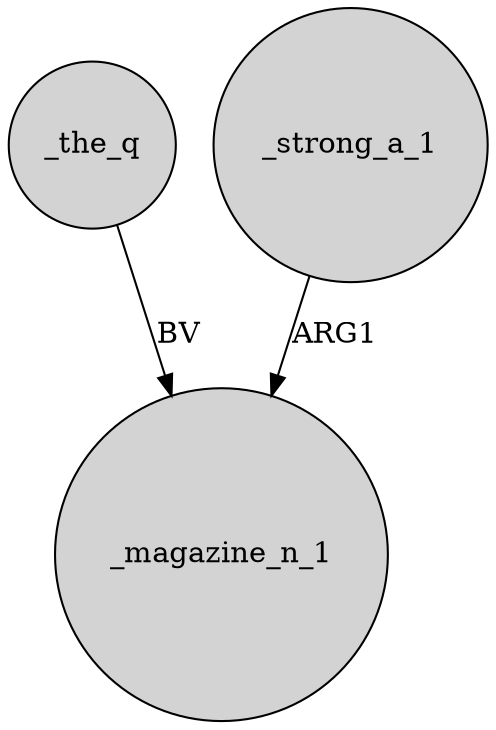 digraph {
	node [shape=circle style=filled]
	_the_q -> _magazine_n_1 [label=BV]
	_strong_a_1 -> _magazine_n_1 [label=ARG1]
}
